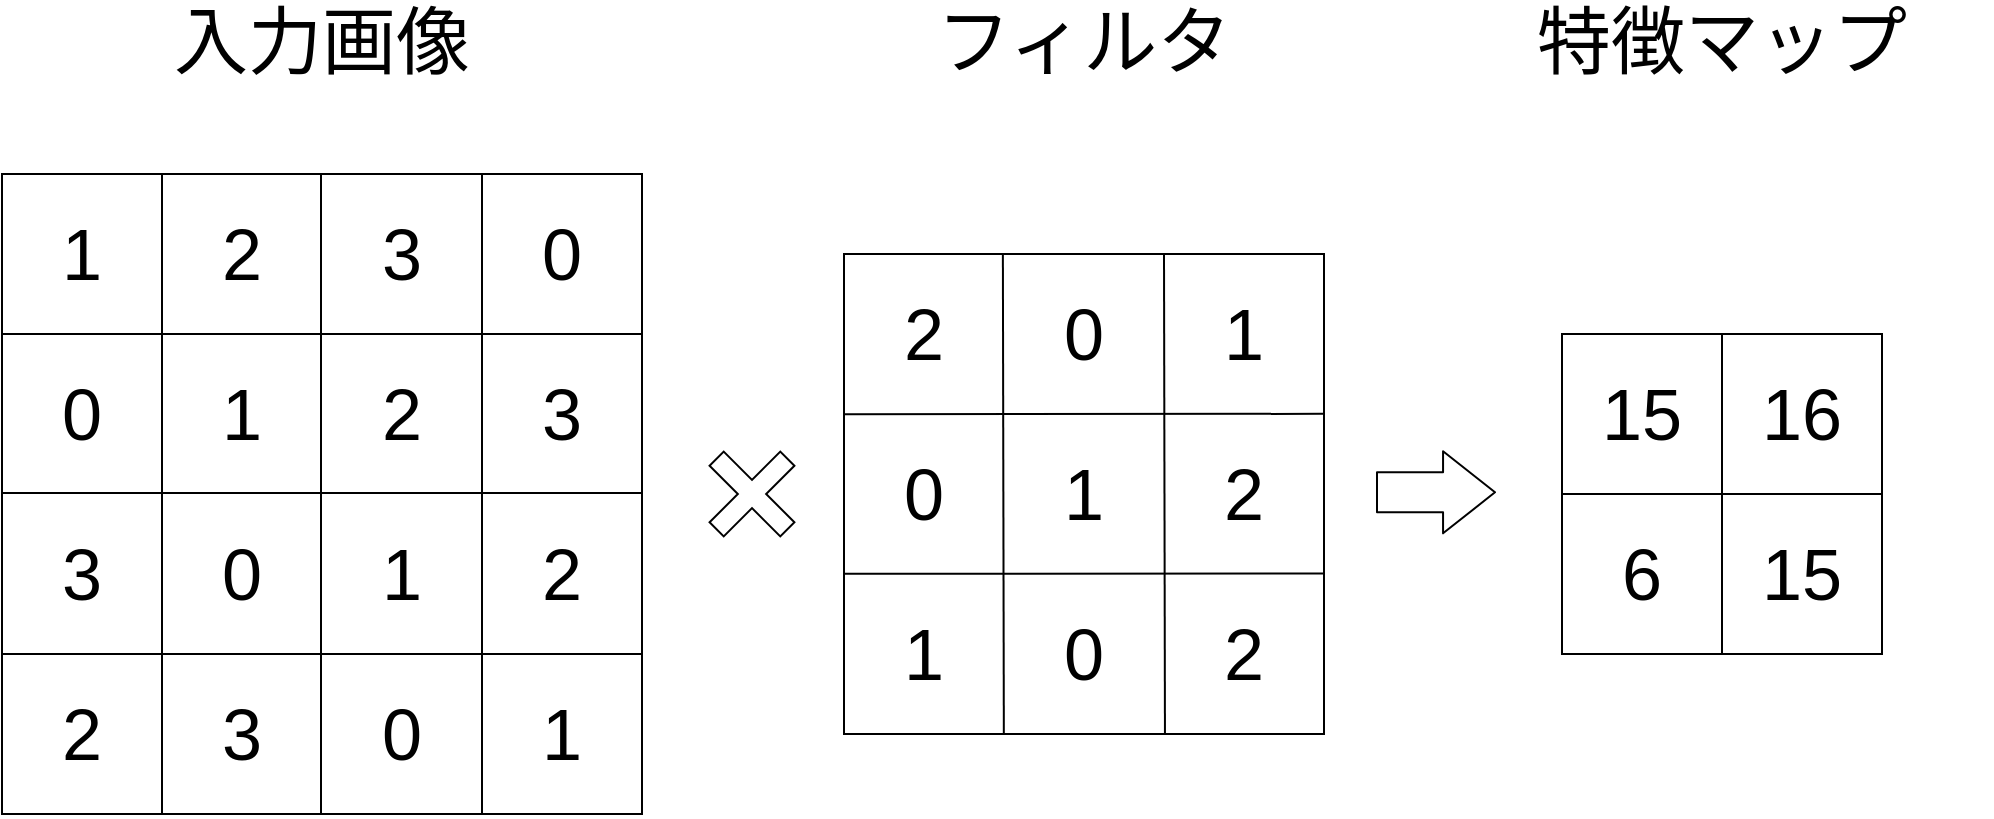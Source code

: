<mxfile>
    <diagram id="CSQ-8x2J6yaM5We3hBbn" name="ページ1">
        <mxGraphModel dx="1263" dy="1114" grid="1" gridSize="10" guides="1" tooltips="1" connect="1" arrows="1" fold="1" page="1" pageScale="1" pageWidth="827" pageHeight="1169" math="0" shadow="0">
            <root>
                <mxCell id="0"/>
                <mxCell id="1" parent="0"/>
                <mxCell id="3" value="" style="whiteSpace=wrap;html=1;aspect=fixed;fillColor=none;" parent="1" vertex="1">
                    <mxGeometry x="80" y="160" width="320" height="320" as="geometry"/>
                </mxCell>
                <mxCell id="4" value="" style="endArrow=none;html=1;entryX=1;entryY=0.25;entryDx=0;entryDy=0;" parent="1" target="3" edge="1">
                    <mxGeometry width="50" height="50" relative="1" as="geometry">
                        <mxPoint x="80" y="240" as="sourcePoint"/>
                        <mxPoint x="130" y="190" as="targetPoint"/>
                    </mxGeometry>
                </mxCell>
                <mxCell id="6" value="" style="endArrow=none;html=1;entryX=1;entryY=0.25;entryDx=0;entryDy=0;" parent="1" edge="1">
                    <mxGeometry width="50" height="50" relative="1" as="geometry">
                        <mxPoint x="80" y="319.5" as="sourcePoint"/>
                        <mxPoint x="400" y="319.5" as="targetPoint"/>
                    </mxGeometry>
                </mxCell>
                <mxCell id="7" value="" style="endArrow=none;html=1;entryX=1;entryY=0.25;entryDx=0;entryDy=0;" parent="1" edge="1">
                    <mxGeometry width="50" height="50" relative="1" as="geometry">
                        <mxPoint x="80" y="400" as="sourcePoint"/>
                        <mxPoint x="400" y="400" as="targetPoint"/>
                    </mxGeometry>
                </mxCell>
                <mxCell id="8" value="" style="endArrow=none;html=1;exitX=0.25;exitY=1;exitDx=0;exitDy=0;" parent="1" source="3" edge="1">
                    <mxGeometry width="50" height="50" relative="1" as="geometry">
                        <mxPoint x="110" y="210" as="sourcePoint"/>
                        <mxPoint x="160" y="160" as="targetPoint"/>
                    </mxGeometry>
                </mxCell>
                <mxCell id="9" value="" style="endArrow=none;html=1;exitX=0.25;exitY=1;exitDx=0;exitDy=0;" parent="1" edge="1">
                    <mxGeometry width="50" height="50" relative="1" as="geometry">
                        <mxPoint x="239.5" y="480" as="sourcePoint"/>
                        <mxPoint x="239.5" y="160" as="targetPoint"/>
                    </mxGeometry>
                </mxCell>
                <mxCell id="10" value="" style="endArrow=none;html=1;exitX=0.25;exitY=1;exitDx=0;exitDy=0;" parent="1" edge="1">
                    <mxGeometry width="50" height="50" relative="1" as="geometry">
                        <mxPoint x="320" y="480" as="sourcePoint"/>
                        <mxPoint x="320" y="160" as="targetPoint"/>
                    </mxGeometry>
                </mxCell>
                <mxCell id="11" value="&lt;font style=&quot;font-size: 36px;&quot;&gt;1&lt;/font&gt;" style="text;html=1;strokeColor=none;fillColor=none;align=center;verticalAlign=middle;whiteSpace=wrap;rounded=0;fontSize=36;" parent="1" vertex="1">
                    <mxGeometry x="100" y="190" width="40" height="20" as="geometry"/>
                </mxCell>
                <mxCell id="12" value="&lt;font style=&quot;font-size: 36px&quot;&gt;2&lt;/font&gt;" style="text;html=1;strokeColor=none;fillColor=none;align=center;verticalAlign=middle;whiteSpace=wrap;rounded=0;fontSize=36;" parent="1" vertex="1">
                    <mxGeometry x="180" y="190" width="40" height="20" as="geometry"/>
                </mxCell>
                <mxCell id="13" value="&lt;font style=&quot;font-size: 36px&quot;&gt;3&lt;/font&gt;" style="text;html=1;strokeColor=none;fillColor=none;align=center;verticalAlign=middle;whiteSpace=wrap;rounded=0;fontSize=36;" parent="1" vertex="1">
                    <mxGeometry x="260" y="190" width="40" height="20" as="geometry"/>
                </mxCell>
                <mxCell id="14" value="&lt;font style=&quot;font-size: 36px&quot;&gt;0&lt;/font&gt;" style="text;html=1;strokeColor=none;fillColor=none;align=center;verticalAlign=middle;whiteSpace=wrap;rounded=0;fontSize=36;" parent="1" vertex="1">
                    <mxGeometry x="340" y="190" width="40" height="20" as="geometry"/>
                </mxCell>
                <mxCell id="15" value="&lt;font style=&quot;font-size: 36px&quot;&gt;0&lt;/font&gt;" style="text;html=1;strokeColor=none;fillColor=none;align=center;verticalAlign=middle;whiteSpace=wrap;rounded=0;fontSize=36;" parent="1" vertex="1">
                    <mxGeometry x="100" y="270" width="40" height="20" as="geometry"/>
                </mxCell>
                <mxCell id="16" value="&lt;font style=&quot;font-size: 36px;&quot;&gt;1&lt;/font&gt;" style="text;html=1;strokeColor=none;fillColor=none;align=center;verticalAlign=middle;whiteSpace=wrap;rounded=0;fontSize=36;" parent="1" vertex="1">
                    <mxGeometry x="180" y="270" width="40" height="20" as="geometry"/>
                </mxCell>
                <mxCell id="17" value="&lt;font style=&quot;font-size: 36px&quot;&gt;2&lt;/font&gt;" style="text;html=1;strokeColor=none;fillColor=none;align=center;verticalAlign=middle;whiteSpace=wrap;rounded=0;fontSize=36;" parent="1" vertex="1">
                    <mxGeometry x="260" y="270" width="40" height="20" as="geometry"/>
                </mxCell>
                <mxCell id="18" value="&lt;font style=&quot;font-size: 36px&quot;&gt;3&lt;/font&gt;" style="text;html=1;strokeColor=none;fillColor=none;align=center;verticalAlign=middle;whiteSpace=wrap;rounded=0;fontSize=36;" parent="1" vertex="1">
                    <mxGeometry x="340" y="270" width="40" height="20" as="geometry"/>
                </mxCell>
                <mxCell id="19" value="&lt;font style=&quot;font-size: 36px&quot;&gt;3&lt;/font&gt;" style="text;html=1;strokeColor=none;fillColor=none;align=center;verticalAlign=middle;whiteSpace=wrap;rounded=0;fontSize=36;" parent="1" vertex="1">
                    <mxGeometry x="100" y="350" width="40" height="20" as="geometry"/>
                </mxCell>
                <mxCell id="20" value="&lt;font style=&quot;font-size: 36px&quot;&gt;0&lt;/font&gt;" style="text;html=1;strokeColor=none;fillColor=none;align=center;verticalAlign=middle;whiteSpace=wrap;rounded=0;fontSize=36;" parent="1" vertex="1">
                    <mxGeometry x="180" y="350" width="40" height="20" as="geometry"/>
                </mxCell>
                <mxCell id="21" value="&lt;font style=&quot;font-size: 36px;&quot;&gt;1&lt;/font&gt;" style="text;html=1;strokeColor=none;fillColor=none;align=center;verticalAlign=middle;whiteSpace=wrap;rounded=0;fontSize=36;" parent="1" vertex="1">
                    <mxGeometry x="260" y="350" width="40" height="20" as="geometry"/>
                </mxCell>
                <mxCell id="22" value="&lt;font style=&quot;font-size: 36px&quot;&gt;2&lt;/font&gt;" style="text;html=1;strokeColor=none;fillColor=none;align=center;verticalAlign=middle;whiteSpace=wrap;rounded=0;fontSize=36;" parent="1" vertex="1">
                    <mxGeometry x="340" y="350" width="40" height="20" as="geometry"/>
                </mxCell>
                <mxCell id="23" value="&lt;font style=&quot;font-size: 36px&quot;&gt;2&lt;/font&gt;" style="text;html=1;strokeColor=none;fillColor=none;align=center;verticalAlign=middle;whiteSpace=wrap;rounded=0;fontSize=36;" parent="1" vertex="1">
                    <mxGeometry x="100" y="430" width="40" height="20" as="geometry"/>
                </mxCell>
                <mxCell id="24" value="&lt;font style=&quot;font-size: 36px&quot;&gt;3&lt;/font&gt;" style="text;html=1;strokeColor=none;fillColor=none;align=center;verticalAlign=middle;whiteSpace=wrap;rounded=0;fontSize=36;" parent="1" vertex="1">
                    <mxGeometry x="180" y="430" width="40" height="20" as="geometry"/>
                </mxCell>
                <mxCell id="25" value="&lt;font style=&quot;font-size: 36px&quot;&gt;0&lt;/font&gt;" style="text;html=1;strokeColor=none;fillColor=none;align=center;verticalAlign=middle;whiteSpace=wrap;rounded=0;fontSize=36;" parent="1" vertex="1">
                    <mxGeometry x="260" y="430" width="40" height="20" as="geometry"/>
                </mxCell>
                <mxCell id="26" value="&lt;font style=&quot;font-size: 36px;&quot;&gt;1&lt;/font&gt;" style="text;html=1;strokeColor=none;fillColor=none;align=center;verticalAlign=middle;whiteSpace=wrap;rounded=0;fontSize=36;" parent="1" vertex="1">
                    <mxGeometry x="340" y="430" width="40" height="20" as="geometry"/>
                </mxCell>
                <mxCell id="27" value="" style="rounded=0;whiteSpace=wrap;html=1;fontSize=36;fillColor=none;" parent="1" vertex="1">
                    <mxGeometry x="501" y="200" width="240" height="240" as="geometry"/>
                </mxCell>
                <mxCell id="28" value="" style="endArrow=none;html=1;fontSize=36;" parent="1" target="27" edge="1">
                    <mxGeometry width="50" height="50" relative="1" as="geometry">
                        <mxPoint x="501" y="240" as="sourcePoint"/>
                        <mxPoint x="551" y="190" as="targetPoint"/>
                    </mxGeometry>
                </mxCell>
                <mxCell id="29" value="" style="endArrow=none;html=1;fontSize=36;exitX=0.999;exitY=0.333;exitDx=0;exitDy=0;exitPerimeter=0;" parent="1" source="27" edge="1">
                    <mxGeometry width="50" height="50" relative="1" as="geometry">
                        <mxPoint x="721" y="280" as="sourcePoint"/>
                        <mxPoint x="501" y="280.08" as="targetPoint"/>
                    </mxGeometry>
                </mxCell>
                <mxCell id="30" value="" style="endArrow=none;html=1;fontSize=36;exitX=0.999;exitY=0.333;exitDx=0;exitDy=0;exitPerimeter=0;" parent="1" edge="1">
                    <mxGeometry width="50" height="50" relative="1" as="geometry">
                        <mxPoint x="740.76" y="359.76" as="sourcePoint"/>
                        <mxPoint x="501" y="359.92" as="targetPoint"/>
                    </mxGeometry>
                </mxCell>
                <mxCell id="31" value="" style="endArrow=none;html=1;fontSize=36;entryX=0.331;entryY=0;entryDx=0;entryDy=0;entryPerimeter=0;exitX=0.333;exitY=0.998;exitDx=0;exitDy=0;exitPerimeter=0;" parent="1" source="27" target="27" edge="1">
                    <mxGeometry width="50" height="50" relative="1" as="geometry">
                        <mxPoint x="580" y="430" as="sourcePoint"/>
                        <mxPoint x="641" y="340" as="targetPoint"/>
                    </mxGeometry>
                </mxCell>
                <mxCell id="32" value="" style="endArrow=none;html=1;fontSize=36;entryX=0.331;entryY=0;entryDx=0;entryDy=0;entryPerimeter=0;exitX=0.333;exitY=0.998;exitDx=0;exitDy=0;exitPerimeter=0;" parent="1" edge="1">
                    <mxGeometry width="50" height="50" relative="1" as="geometry">
                        <mxPoint x="661.48" y="439.52" as="sourcePoint"/>
                        <mxPoint x="661" y="200" as="targetPoint"/>
                    </mxGeometry>
                </mxCell>
                <mxCell id="34" value="2" style="text;html=1;strokeColor=none;fillColor=none;align=center;verticalAlign=middle;whiteSpace=wrap;rounded=0;fontSize=36;" parent="1" vertex="1">
                    <mxGeometry x="521" y="230" width="40" height="20" as="geometry"/>
                </mxCell>
                <mxCell id="35" value="&lt;font style=&quot;font-size: 36px&quot;&gt;0&lt;/font&gt;" style="text;html=1;strokeColor=none;fillColor=none;align=center;verticalAlign=middle;whiteSpace=wrap;rounded=0;fontSize=36;" parent="1" vertex="1">
                    <mxGeometry x="601" y="230" width="40" height="20" as="geometry"/>
                </mxCell>
                <mxCell id="36" value="1" style="text;html=1;strokeColor=none;fillColor=none;align=center;verticalAlign=middle;whiteSpace=wrap;rounded=0;fontSize=36;" parent="1" vertex="1">
                    <mxGeometry x="681" y="230" width="40" height="20" as="geometry"/>
                </mxCell>
                <mxCell id="38" value="" style="endArrow=none;html=1;fontSize=36;" parent="1" edge="1">
                    <mxGeometry width="50" height="50" relative="1" as="geometry">
                        <mxPoint x="501" y="320" as="sourcePoint"/>
                        <mxPoint x="501" y="320" as="targetPoint"/>
                    </mxGeometry>
                </mxCell>
                <mxCell id="39" value="&lt;font style=&quot;font-size: 36px&quot;&gt;0&lt;/font&gt;" style="text;html=1;strokeColor=none;fillColor=none;align=center;verticalAlign=middle;whiteSpace=wrap;rounded=0;fontSize=36;" parent="1" vertex="1">
                    <mxGeometry x="521" y="310" width="40" height="20" as="geometry"/>
                </mxCell>
                <mxCell id="40" value="&lt;font style=&quot;font-size: 36px&quot;&gt;1&lt;/font&gt;" style="text;html=1;strokeColor=none;fillColor=none;align=center;verticalAlign=middle;whiteSpace=wrap;rounded=0;fontSize=36;" parent="1" vertex="1">
                    <mxGeometry x="601" y="310" width="40" height="20" as="geometry"/>
                </mxCell>
                <mxCell id="41" value="&lt;font style=&quot;font-size: 36px&quot;&gt;2&lt;/font&gt;" style="text;html=1;strokeColor=none;fillColor=none;align=center;verticalAlign=middle;whiteSpace=wrap;rounded=0;fontSize=36;" parent="1" vertex="1">
                    <mxGeometry x="681" y="310" width="40" height="20" as="geometry"/>
                </mxCell>
                <mxCell id="42" value="" style="endArrow=none;html=1;fontSize=36;" parent="1" edge="1">
                    <mxGeometry width="50" height="50" relative="1" as="geometry">
                        <mxPoint x="501" y="400" as="sourcePoint"/>
                        <mxPoint x="501" y="400" as="targetPoint"/>
                    </mxGeometry>
                </mxCell>
                <mxCell id="43" value="&lt;font style=&quot;font-size: 36px;&quot;&gt;1&lt;/font&gt;" style="text;html=1;strokeColor=none;fillColor=none;align=center;verticalAlign=middle;whiteSpace=wrap;rounded=0;fontSize=36;" parent="1" vertex="1">
                    <mxGeometry x="521" y="390" width="40" height="20" as="geometry"/>
                </mxCell>
                <mxCell id="44" value="&lt;font style=&quot;font-size: 36px&quot;&gt;0&lt;/font&gt;" style="text;html=1;strokeColor=none;fillColor=none;align=center;verticalAlign=middle;whiteSpace=wrap;rounded=0;fontSize=36;" parent="1" vertex="1">
                    <mxGeometry x="601" y="390" width="40" height="20" as="geometry"/>
                </mxCell>
                <mxCell id="45" value="&lt;font style=&quot;font-size: 36px&quot;&gt;2&lt;/font&gt;" style="text;html=1;strokeColor=none;fillColor=none;align=center;verticalAlign=middle;whiteSpace=wrap;rounded=0;fontSize=36;" parent="1" vertex="1">
                    <mxGeometry x="681" y="390" width="40" height="20" as="geometry"/>
                </mxCell>
                <mxCell id="47" value="" style="shape=flexArrow;endArrow=classic;html=1;fontSize=36;width=20;endSize=8.324;" parent="1" edge="1">
                    <mxGeometry width="50" height="50" relative="1" as="geometry">
                        <mxPoint x="767" y="319.17" as="sourcePoint"/>
                        <mxPoint x="827" y="319.17" as="targetPoint"/>
                    </mxGeometry>
                </mxCell>
                <mxCell id="48" value="" style="shape=cross;whiteSpace=wrap;html=1;fontSize=36;fillColor=none;rotation=135;" parent="1" vertex="1">
                    <mxGeometry x="430" y="295" width="50" height="50" as="geometry"/>
                </mxCell>
                <mxCell id="50" value="" style="rounded=0;whiteSpace=wrap;html=1;fontSize=36;fillColor=none;" parent="1" vertex="1">
                    <mxGeometry x="860" y="240" width="160" height="160" as="geometry"/>
                </mxCell>
                <mxCell id="51" value="" style="endArrow=none;html=1;fontSize=36;entryX=1;entryY=0.5;entryDx=0;entryDy=0;" parent="1" target="50" edge="1">
                    <mxGeometry width="50" height="50" relative="1" as="geometry">
                        <mxPoint x="860" y="320" as="sourcePoint"/>
                        <mxPoint x="910" y="270" as="targetPoint"/>
                    </mxGeometry>
                </mxCell>
                <mxCell id="52" value="" style="endArrow=none;html=1;fontSize=36;entryX=0.5;entryY=0;entryDx=0;entryDy=0;exitX=0.5;exitY=1;exitDx=0;exitDy=0;" parent="1" source="50" target="50" edge="1">
                    <mxGeometry width="50" height="50" relative="1" as="geometry">
                        <mxPoint x="890" y="350" as="sourcePoint"/>
                        <mxPoint x="940" y="300" as="targetPoint"/>
                    </mxGeometry>
                </mxCell>
                <mxCell id="53" value="15" style="text;html=1;strokeColor=none;fillColor=none;align=center;verticalAlign=middle;whiteSpace=wrap;rounded=0;fontSize=36;" parent="1" vertex="1">
                    <mxGeometry x="880" y="270" width="40" height="20" as="geometry"/>
                </mxCell>
                <mxCell id="54" value="16" style="text;html=1;strokeColor=none;fillColor=none;align=center;verticalAlign=middle;whiteSpace=wrap;rounded=0;fontSize=36;" parent="1" vertex="1">
                    <mxGeometry x="960" y="270" width="40" height="20" as="geometry"/>
                </mxCell>
                <mxCell id="55" value="6" style="text;html=1;strokeColor=none;fillColor=none;align=center;verticalAlign=middle;whiteSpace=wrap;rounded=0;fontSize=36;" parent="1" vertex="1">
                    <mxGeometry x="880" y="350" width="40" height="20" as="geometry"/>
                </mxCell>
                <mxCell id="56" value="15" style="text;html=1;strokeColor=none;fillColor=none;align=center;verticalAlign=middle;whiteSpace=wrap;rounded=0;fontSize=36;" parent="1" vertex="1">
                    <mxGeometry x="960" y="350" width="40" height="20" as="geometry"/>
                </mxCell>
                <mxCell id="57" value="&lt;font style=&quot;font-size: 37px&quot;&gt;入力画像&lt;/font&gt;" style="text;html=1;strokeColor=none;fillColor=none;align=center;verticalAlign=middle;whiteSpace=wrap;rounded=0;" vertex="1" parent="1">
                    <mxGeometry x="105" y="80" width="270" height="30" as="geometry"/>
                </mxCell>
                <mxCell id="58" value="&lt;font style=&quot;font-size: 37px&quot;&gt;フィルタ&lt;/font&gt;" style="text;html=1;strokeColor=none;fillColor=none;align=center;verticalAlign=middle;whiteSpace=wrap;rounded=0;" vertex="1" parent="1">
                    <mxGeometry x="486" y="80" width="270" height="30" as="geometry"/>
                </mxCell>
                <mxCell id="59" value="&lt;font style=&quot;font-size: 37px&quot;&gt;特徴マップ&lt;/font&gt;" style="text;html=1;strokeColor=none;fillColor=none;align=center;verticalAlign=middle;whiteSpace=wrap;rounded=0;" vertex="1" parent="1">
                    <mxGeometry x="805" y="80" width="270" height="30" as="geometry"/>
                </mxCell>
            </root>
        </mxGraphModel>
    </diagram>
</mxfile>